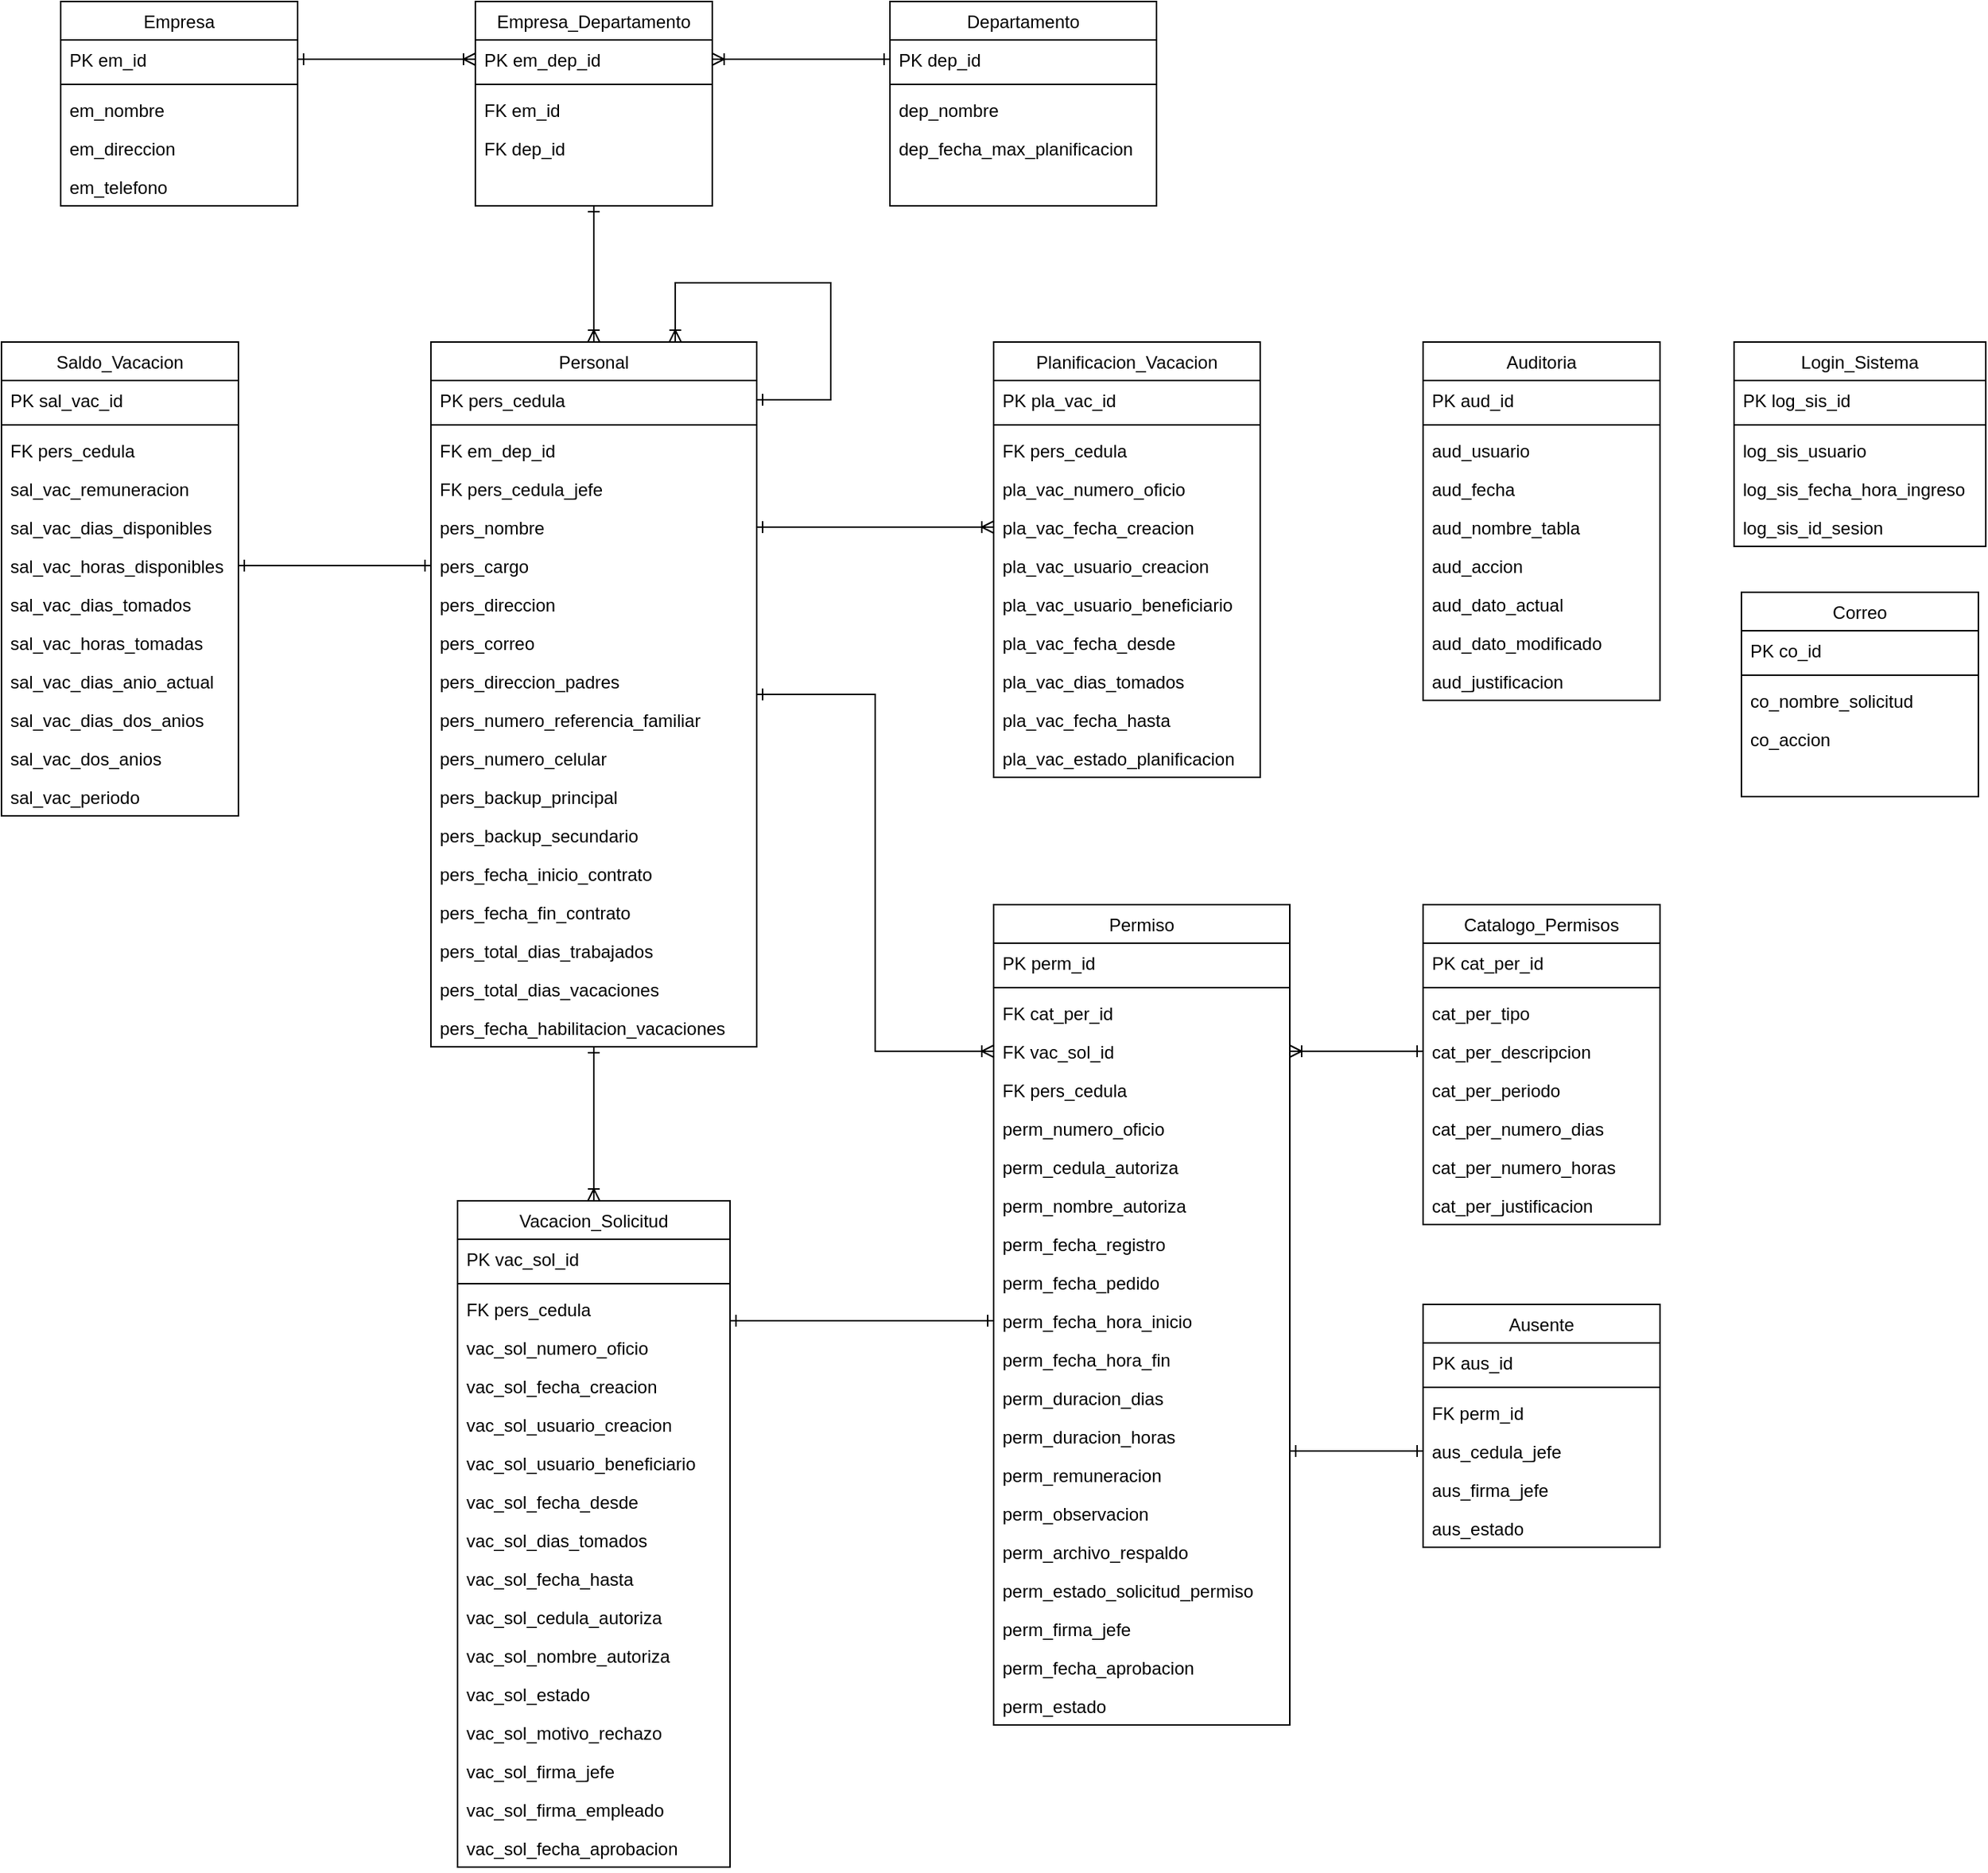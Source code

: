 <mxfile version="21.6.5" type="device">
  <diagram id="C5RBs43oDa-KdzZeNtuy" name="Page-1">
    <mxGraphModel dx="505" dy="548" grid="1" gridSize="10" guides="1" tooltips="1" connect="1" arrows="1" fold="1" page="1" pageScale="1" pageWidth="827" pageHeight="1169" math="0" shadow="0">
      <root>
        <mxCell id="WIyWlLk6GJQsqaUBKTNV-0" />
        <mxCell id="WIyWlLk6GJQsqaUBKTNV-1" parent="WIyWlLk6GJQsqaUBKTNV-0" />
        <mxCell id="GemlMQ67e22NF1-h0GbQ-167" style="edgeStyle=orthogonalEdgeStyle;rounded=0;orthogonalLoop=1;jettySize=auto;html=1;entryX=0.5;entryY=0;entryDx=0;entryDy=0;startArrow=ERone;startFill=0;endArrow=ERoneToMany;endFill=0;" parent="WIyWlLk6GJQsqaUBKTNV-1" source="zkfFHV4jXpPFQw0GAbJ--0" target="GemlMQ67e22NF1-h0GbQ-8" edge="1">
          <mxGeometry relative="1" as="geometry" />
        </mxCell>
        <mxCell id="zkfFHV4jXpPFQw0GAbJ--0" value="Empresa_Departamento" style="swimlane;fontStyle=0;align=center;verticalAlign=top;childLayout=stackLayout;horizontal=1;startSize=26;horizontalStack=0;resizeParent=1;resizeLast=0;collapsible=1;marginBottom=0;rounded=0;shadow=0;strokeWidth=1;" parent="WIyWlLk6GJQsqaUBKTNV-1" vertex="1">
          <mxGeometry x="1340" y="80" width="160" height="138" as="geometry">
            <mxRectangle x="230" y="140" width="160" height="26" as="alternateBounds" />
          </mxGeometry>
        </mxCell>
        <mxCell id="zkfFHV4jXpPFQw0GAbJ--1" value="PK em_dep_id" style="text;align=left;verticalAlign=top;spacingLeft=4;spacingRight=4;overflow=hidden;rotatable=0;points=[[0,0.5],[1,0.5]];portConstraint=eastwest;" parent="zkfFHV4jXpPFQw0GAbJ--0" vertex="1">
          <mxGeometry y="26" width="160" height="26" as="geometry" />
        </mxCell>
        <mxCell id="zkfFHV4jXpPFQw0GAbJ--4" value="" style="line;html=1;strokeWidth=1;align=left;verticalAlign=middle;spacingTop=-1;spacingLeft=3;spacingRight=3;rotatable=0;labelPosition=right;points=[];portConstraint=eastwest;" parent="zkfFHV4jXpPFQw0GAbJ--0" vertex="1">
          <mxGeometry y="52" width="160" height="8" as="geometry" />
        </mxCell>
        <mxCell id="zkfFHV4jXpPFQw0GAbJ--5" value="FK em_id" style="text;align=left;verticalAlign=top;spacingLeft=4;spacingRight=4;overflow=hidden;rotatable=0;points=[[0,0.5],[1,0.5]];portConstraint=eastwest;" parent="zkfFHV4jXpPFQw0GAbJ--0" vertex="1">
          <mxGeometry y="60" width="160" height="26" as="geometry" />
        </mxCell>
        <mxCell id="GemlMQ67e22NF1-h0GbQ-72" value="FK dep_id" style="text;align=left;verticalAlign=top;spacingLeft=4;spacingRight=4;overflow=hidden;rotatable=0;points=[[0,0.5],[1,0.5]];portConstraint=eastwest;rounded=0;shadow=0;html=0;" parent="zkfFHV4jXpPFQw0GAbJ--0" vertex="1">
          <mxGeometry y="86" width="160" height="26" as="geometry" />
        </mxCell>
        <mxCell id="GemlMQ67e22NF1-h0GbQ-169" style="edgeStyle=orthogonalEdgeStyle;rounded=0;orthogonalLoop=1;jettySize=auto;html=1;entryX=0;entryY=0.5;entryDx=0;entryDy=0;exitX=1;exitY=0.5;exitDx=0;exitDy=0;startArrow=ERone;startFill=0;endArrow=ERoneToMany;endFill=0;" parent="WIyWlLk6GJQsqaUBKTNV-1" source="zkfFHV4jXpPFQw0GAbJ--14" target="zkfFHV4jXpPFQw0GAbJ--1" edge="1">
          <mxGeometry relative="1" as="geometry" />
        </mxCell>
        <mxCell id="zkfFHV4jXpPFQw0GAbJ--13" value="Empresa" style="swimlane;fontStyle=0;align=center;verticalAlign=top;childLayout=stackLayout;horizontal=1;startSize=26;horizontalStack=0;resizeParent=1;resizeLast=0;collapsible=1;marginBottom=0;rounded=0;shadow=0;strokeWidth=1;" parent="WIyWlLk6GJQsqaUBKTNV-1" vertex="1">
          <mxGeometry x="1060" y="80" width="160" height="138" as="geometry">
            <mxRectangle x="340" y="380" width="170" height="26" as="alternateBounds" />
          </mxGeometry>
        </mxCell>
        <mxCell id="zkfFHV4jXpPFQw0GAbJ--14" value="PK em_id" style="text;align=left;verticalAlign=top;spacingLeft=4;spacingRight=4;overflow=hidden;rotatable=0;points=[[0,0.5],[1,0.5]];portConstraint=eastwest;" parent="zkfFHV4jXpPFQw0GAbJ--13" vertex="1">
          <mxGeometry y="26" width="160" height="26" as="geometry" />
        </mxCell>
        <mxCell id="zkfFHV4jXpPFQw0GAbJ--15" value="" style="line;html=1;strokeWidth=1;align=left;verticalAlign=middle;spacingTop=-1;spacingLeft=3;spacingRight=3;rotatable=0;labelPosition=right;points=[];portConstraint=eastwest;" parent="zkfFHV4jXpPFQw0GAbJ--13" vertex="1">
          <mxGeometry y="52" width="160" height="8" as="geometry" />
        </mxCell>
        <mxCell id="GemlMQ67e22NF1-h0GbQ-68" value="em_nombre" style="text;align=left;verticalAlign=top;spacingLeft=4;spacingRight=4;overflow=hidden;rotatable=0;points=[[0,0.5],[1,0.5]];portConstraint=eastwest;rounded=0;shadow=0;html=0;" parent="zkfFHV4jXpPFQw0GAbJ--13" vertex="1">
          <mxGeometry y="60" width="160" height="26" as="geometry" />
        </mxCell>
        <mxCell id="GemlMQ67e22NF1-h0GbQ-69" value="em_direccion" style="text;align=left;verticalAlign=top;spacingLeft=4;spacingRight=4;overflow=hidden;rotatable=0;points=[[0,0.5],[1,0.5]];portConstraint=eastwest;rounded=0;shadow=0;html=0;" parent="zkfFHV4jXpPFQw0GAbJ--13" vertex="1">
          <mxGeometry y="86" width="160" height="26" as="geometry" />
        </mxCell>
        <mxCell id="GemlMQ67e22NF1-h0GbQ-6" value="em_telefono" style="text;align=left;verticalAlign=top;spacingLeft=4;spacingRight=4;overflow=hidden;rotatable=0;points=[[0,0.5],[1,0.5]];portConstraint=eastwest;rounded=0;shadow=0;html=0;" parent="zkfFHV4jXpPFQw0GAbJ--13" vertex="1">
          <mxGeometry y="112" width="160" height="26" as="geometry" />
        </mxCell>
        <mxCell id="GemlMQ67e22NF1-h0GbQ-0" value="Departamento" style="swimlane;fontStyle=0;align=center;verticalAlign=top;childLayout=stackLayout;horizontal=1;startSize=26;horizontalStack=0;resizeParent=1;resizeLast=0;collapsible=1;marginBottom=0;rounded=0;shadow=0;strokeWidth=1;" parent="WIyWlLk6GJQsqaUBKTNV-1" vertex="1">
          <mxGeometry x="1620" y="80" width="180" height="138" as="geometry">
            <mxRectangle x="230" y="140" width="160" height="26" as="alternateBounds" />
          </mxGeometry>
        </mxCell>
        <mxCell id="GemlMQ67e22NF1-h0GbQ-2" value="PK dep_id" style="text;align=left;verticalAlign=top;spacingLeft=4;spacingRight=4;overflow=hidden;rotatable=0;points=[[0,0.5],[1,0.5]];portConstraint=eastwest;rounded=0;shadow=0;html=0;" parent="GemlMQ67e22NF1-h0GbQ-0" vertex="1">
          <mxGeometry y="26" width="180" height="26" as="geometry" />
        </mxCell>
        <mxCell id="GemlMQ67e22NF1-h0GbQ-4" value="" style="line;html=1;strokeWidth=1;align=left;verticalAlign=middle;spacingTop=-1;spacingLeft=3;spacingRight=3;rotatable=0;labelPosition=right;points=[];portConstraint=eastwest;" parent="GemlMQ67e22NF1-h0GbQ-0" vertex="1">
          <mxGeometry y="52" width="180" height="8" as="geometry" />
        </mxCell>
        <mxCell id="GemlMQ67e22NF1-h0GbQ-5" value="dep_nombre" style="text;align=left;verticalAlign=top;spacingLeft=4;spacingRight=4;overflow=hidden;rotatable=0;points=[[0,0.5],[1,0.5]];portConstraint=eastwest;" parent="GemlMQ67e22NF1-h0GbQ-0" vertex="1">
          <mxGeometry y="60" width="180" height="26" as="geometry" />
        </mxCell>
        <mxCell id="GemlMQ67e22NF1-h0GbQ-70" value="dep_fecha_max_planificacion" style="text;align=left;verticalAlign=top;spacingLeft=4;spacingRight=4;overflow=hidden;rotatable=0;points=[[0,0.5],[1,0.5]];portConstraint=eastwest;rounded=0;shadow=0;html=0;" parent="GemlMQ67e22NF1-h0GbQ-0" vertex="1">
          <mxGeometry y="86" width="180" height="26" as="geometry" />
        </mxCell>
        <mxCell id="GemlMQ67e22NF1-h0GbQ-168" style="edgeStyle=orthogonalEdgeStyle;rounded=0;orthogonalLoop=1;jettySize=auto;html=1;entryX=1;entryY=0.5;entryDx=0;entryDy=0;exitX=0;exitY=0.5;exitDx=0;exitDy=0;startArrow=ERone;startFill=0;endArrow=ERone;endFill=0;" parent="WIyWlLk6GJQsqaUBKTNV-1" source="GemlMQ67e22NF1-h0GbQ-78" target="GemlMQ67e22NF1-h0GbQ-98" edge="1">
          <mxGeometry relative="1" as="geometry" />
        </mxCell>
        <mxCell id="GemlMQ67e22NF1-h0GbQ-174" style="edgeStyle=orthogonalEdgeStyle;rounded=0;orthogonalLoop=1;jettySize=auto;html=1;entryX=0;entryY=0.5;entryDx=0;entryDy=0;exitX=1;exitY=0.5;exitDx=0;exitDy=0;startArrow=ERone;startFill=0;endArrow=ERoneToMany;endFill=0;" parent="WIyWlLk6GJQsqaUBKTNV-1" source="GemlMQ67e22NF1-h0GbQ-74" target="GemlMQ67e22NF1-h0GbQ-100" edge="1">
          <mxGeometry relative="1" as="geometry" />
        </mxCell>
        <mxCell id="GemlMQ67e22NF1-h0GbQ-175" style="edgeStyle=orthogonalEdgeStyle;rounded=0;orthogonalLoop=1;jettySize=auto;html=1;entryX=0;entryY=0.5;entryDx=0;entryDy=0;startArrow=ERone;startFill=0;endArrow=ERoneToMany;endFill=0;" parent="WIyWlLk6GJQsqaUBKTNV-1" source="GemlMQ67e22NF1-h0GbQ-8" target="GemlMQ67e22NF1-h0GbQ-133" edge="1">
          <mxGeometry relative="1" as="geometry" />
        </mxCell>
        <mxCell id="GemlMQ67e22NF1-h0GbQ-176" style="edgeStyle=orthogonalEdgeStyle;rounded=0;orthogonalLoop=1;jettySize=auto;html=1;entryX=0.5;entryY=0;entryDx=0;entryDy=0;startArrow=ERone;startFill=0;endArrow=ERoneToMany;endFill=0;" parent="WIyWlLk6GJQsqaUBKTNV-1" source="GemlMQ67e22NF1-h0GbQ-8" target="GemlMQ67e22NF1-h0GbQ-38" edge="1">
          <mxGeometry relative="1" as="geometry" />
        </mxCell>
        <mxCell id="GemlMQ67e22NF1-h0GbQ-8" value="Personal" style="swimlane;fontStyle=0;align=center;verticalAlign=top;childLayout=stackLayout;horizontal=1;startSize=26;horizontalStack=0;resizeParent=1;resizeLast=0;collapsible=1;marginBottom=0;rounded=0;shadow=0;strokeWidth=1;" parent="WIyWlLk6GJQsqaUBKTNV-1" vertex="1">
          <mxGeometry x="1310" y="310" width="220" height="476" as="geometry">
            <mxRectangle x="230" y="140" width="160" height="26" as="alternateBounds" />
          </mxGeometry>
        </mxCell>
        <mxCell id="GemlMQ67e22NF1-h0GbQ-9" value="PK pers_cedula" style="text;align=left;verticalAlign=top;spacingLeft=4;spacingRight=4;overflow=hidden;rotatable=0;points=[[0,0.5],[1,0.5]];portConstraint=eastwest;" parent="GemlMQ67e22NF1-h0GbQ-8" vertex="1">
          <mxGeometry y="26" width="220" height="26" as="geometry" />
        </mxCell>
        <mxCell id="GemlMQ67e22NF1-h0GbQ-12" value="" style="line;html=1;strokeWidth=1;align=left;verticalAlign=middle;spacingTop=-1;spacingLeft=3;spacingRight=3;rotatable=0;labelPosition=right;points=[];portConstraint=eastwest;" parent="GemlMQ67e22NF1-h0GbQ-8" vertex="1">
          <mxGeometry y="52" width="220" height="8" as="geometry" />
        </mxCell>
        <mxCell id="GemlMQ67e22NF1-h0GbQ-13" value="FK em_dep_id" style="text;align=left;verticalAlign=top;spacingLeft=4;spacingRight=4;overflow=hidden;rotatable=0;points=[[0,0.5],[1,0.5]];portConstraint=eastwest;" parent="GemlMQ67e22NF1-h0GbQ-8" vertex="1">
          <mxGeometry y="60" width="220" height="26" as="geometry" />
        </mxCell>
        <mxCell id="GemlMQ67e22NF1-h0GbQ-172" style="edgeStyle=orthogonalEdgeStyle;rounded=0;orthogonalLoop=1;jettySize=auto;html=1;entryX=0.75;entryY=0;entryDx=0;entryDy=0;exitX=1;exitY=0.5;exitDx=0;exitDy=0;startArrow=ERone;startFill=0;endArrow=ERoneToMany;endFill=0;" parent="GemlMQ67e22NF1-h0GbQ-8" source="GemlMQ67e22NF1-h0GbQ-9" target="GemlMQ67e22NF1-h0GbQ-8" edge="1">
          <mxGeometry relative="1" as="geometry">
            <Array as="points">
              <mxPoint x="270" y="39" />
              <mxPoint x="270" y="-40" />
              <mxPoint x="165" y="-40" />
            </Array>
          </mxGeometry>
        </mxCell>
        <mxCell id="GemlMQ67e22NF1-h0GbQ-76" value="FK pers_cedula_jefe" style="text;align=left;verticalAlign=top;spacingLeft=4;spacingRight=4;overflow=hidden;rotatable=0;points=[[0,0.5],[1,0.5]];portConstraint=eastwest;" parent="GemlMQ67e22NF1-h0GbQ-8" vertex="1">
          <mxGeometry y="86" width="220" height="26" as="geometry" />
        </mxCell>
        <mxCell id="GemlMQ67e22NF1-h0GbQ-74" value="pers_nombre" style="text;align=left;verticalAlign=top;spacingLeft=4;spacingRight=4;overflow=hidden;rotatable=0;points=[[0,0.5],[1,0.5]];portConstraint=eastwest;rounded=0;shadow=0;html=0;" parent="GemlMQ67e22NF1-h0GbQ-8" vertex="1">
          <mxGeometry y="112" width="220" height="26" as="geometry" />
        </mxCell>
        <mxCell id="GemlMQ67e22NF1-h0GbQ-78" value="pers_cargo" style="text;align=left;verticalAlign=top;spacingLeft=4;spacingRight=4;overflow=hidden;rotatable=0;points=[[0,0.5],[1,0.5]];portConstraint=eastwest;" parent="GemlMQ67e22NF1-h0GbQ-8" vertex="1">
          <mxGeometry y="138" width="220" height="26" as="geometry" />
        </mxCell>
        <mxCell id="GemlMQ67e22NF1-h0GbQ-77" value="pers_direccion" style="text;align=left;verticalAlign=top;spacingLeft=4;spacingRight=4;overflow=hidden;rotatable=0;points=[[0,0.5],[1,0.5]];portConstraint=eastwest;" parent="GemlMQ67e22NF1-h0GbQ-8" vertex="1">
          <mxGeometry y="164" width="220" height="26" as="geometry" />
        </mxCell>
        <mxCell id="GemlMQ67e22NF1-h0GbQ-87" value="pers_correo" style="text;align=left;verticalAlign=top;spacingLeft=4;spacingRight=4;overflow=hidden;rotatable=0;points=[[0,0.5],[1,0.5]];portConstraint=eastwest;rounded=0;shadow=0;html=0;" parent="GemlMQ67e22NF1-h0GbQ-8" vertex="1">
          <mxGeometry y="190" width="220" height="26" as="geometry" />
        </mxCell>
        <mxCell id="GemlMQ67e22NF1-h0GbQ-75" value="pers_direccion_padres" style="text;align=left;verticalAlign=top;spacingLeft=4;spacingRight=4;overflow=hidden;rotatable=0;points=[[0,0.5],[1,0.5]];portConstraint=eastwest;rounded=0;shadow=0;html=0;" parent="GemlMQ67e22NF1-h0GbQ-8" vertex="1">
          <mxGeometry y="216" width="220" height="26" as="geometry" />
        </mxCell>
        <mxCell id="GemlMQ67e22NF1-h0GbQ-86" value="pers_numero_referencia_familiar" style="text;align=left;verticalAlign=top;spacingLeft=4;spacingRight=4;overflow=hidden;rotatable=0;points=[[0,0.5],[1,0.5]];portConstraint=eastwest;rounded=0;shadow=0;html=0;" parent="GemlMQ67e22NF1-h0GbQ-8" vertex="1">
          <mxGeometry y="242" width="220" height="26" as="geometry" />
        </mxCell>
        <mxCell id="GemlMQ67e22NF1-h0GbQ-85" value="pers_numero_celular" style="text;align=left;verticalAlign=top;spacingLeft=4;spacingRight=4;overflow=hidden;rotatable=0;points=[[0,0.5],[1,0.5]];portConstraint=eastwest;rounded=0;shadow=0;html=0;" parent="GemlMQ67e22NF1-h0GbQ-8" vertex="1">
          <mxGeometry y="268" width="220" height="26" as="geometry" />
        </mxCell>
        <mxCell id="GemlMQ67e22NF1-h0GbQ-83" value="pers_backup_principal" style="text;align=left;verticalAlign=top;spacingLeft=4;spacingRight=4;overflow=hidden;rotatable=0;points=[[0,0.5],[1,0.5]];portConstraint=eastwest;rounded=0;shadow=0;html=0;" parent="GemlMQ67e22NF1-h0GbQ-8" vertex="1">
          <mxGeometry y="294" width="220" height="26" as="geometry" />
        </mxCell>
        <mxCell id="GemlMQ67e22NF1-h0GbQ-84" value="pers_backup_secundario" style="text;align=left;verticalAlign=top;spacingLeft=4;spacingRight=4;overflow=hidden;rotatable=0;points=[[0,0.5],[1,0.5]];portConstraint=eastwest;rounded=0;shadow=0;html=0;" parent="GemlMQ67e22NF1-h0GbQ-8" vertex="1">
          <mxGeometry y="320" width="220" height="26" as="geometry" />
        </mxCell>
        <mxCell id="GemlMQ67e22NF1-h0GbQ-82" value="pers_fecha_inicio_contrato" style="text;align=left;verticalAlign=top;spacingLeft=4;spacingRight=4;overflow=hidden;rotatable=0;points=[[0,0.5],[1,0.5]];portConstraint=eastwest;rounded=0;shadow=0;html=0;" parent="GemlMQ67e22NF1-h0GbQ-8" vertex="1">
          <mxGeometry y="346" width="220" height="26" as="geometry" />
        </mxCell>
        <mxCell id="GemlMQ67e22NF1-h0GbQ-81" value="pers_fecha_fin_contrato" style="text;align=left;verticalAlign=top;spacingLeft=4;spacingRight=4;overflow=hidden;rotatable=0;points=[[0,0.5],[1,0.5]];portConstraint=eastwest;rounded=0;shadow=0;html=0;" parent="GemlMQ67e22NF1-h0GbQ-8" vertex="1">
          <mxGeometry y="372" width="220" height="26" as="geometry" />
        </mxCell>
        <mxCell id="GemlMQ67e22NF1-h0GbQ-80" value="pers_total_dias_trabajados" style="text;align=left;verticalAlign=top;spacingLeft=4;spacingRight=4;overflow=hidden;rotatable=0;points=[[0,0.5],[1,0.5]];portConstraint=eastwest;rounded=0;shadow=0;html=0;" parent="GemlMQ67e22NF1-h0GbQ-8" vertex="1">
          <mxGeometry y="398" width="220" height="26" as="geometry" />
        </mxCell>
        <mxCell id="GemlMQ67e22NF1-h0GbQ-79" value="pers_total_dias_vacaciones" style="text;align=left;verticalAlign=top;spacingLeft=4;spacingRight=4;overflow=hidden;rotatable=0;points=[[0,0.5],[1,0.5]];portConstraint=eastwest;rounded=0;shadow=0;html=0;" parent="GemlMQ67e22NF1-h0GbQ-8" vertex="1">
          <mxGeometry y="424" width="220" height="26" as="geometry" />
        </mxCell>
        <mxCell id="GemlMQ67e22NF1-h0GbQ-73" value="pers_fecha_habilitacion_vacaciones" style="text;align=left;verticalAlign=top;spacingLeft=4;spacingRight=4;overflow=hidden;rotatable=0;points=[[0,0.5],[1,0.5]];portConstraint=eastwest;rounded=0;shadow=0;html=0;" parent="GemlMQ67e22NF1-h0GbQ-8" vertex="1">
          <mxGeometry y="450" width="220" height="26" as="geometry" />
        </mxCell>
        <mxCell id="GemlMQ67e22NF1-h0GbQ-14" value="Planificacion_Vacacion" style="swimlane;fontStyle=0;align=center;verticalAlign=top;childLayout=stackLayout;horizontal=1;startSize=26;horizontalStack=0;resizeParent=1;resizeLast=0;collapsible=1;marginBottom=0;rounded=0;shadow=0;strokeWidth=1;" parent="WIyWlLk6GJQsqaUBKTNV-1" vertex="1">
          <mxGeometry x="1690" y="310" width="180" height="294" as="geometry">
            <mxRectangle x="230" y="140" width="160" height="26" as="alternateBounds" />
          </mxGeometry>
        </mxCell>
        <mxCell id="GemlMQ67e22NF1-h0GbQ-15" value="PK pla_vac_id" style="text;align=left;verticalAlign=top;spacingLeft=4;spacingRight=4;overflow=hidden;rotatable=0;points=[[0,0.5],[1,0.5]];portConstraint=eastwest;" parent="GemlMQ67e22NF1-h0GbQ-14" vertex="1">
          <mxGeometry y="26" width="180" height="26" as="geometry" />
        </mxCell>
        <mxCell id="GemlMQ67e22NF1-h0GbQ-18" value="" style="line;html=1;strokeWidth=1;align=left;verticalAlign=middle;spacingTop=-1;spacingLeft=3;spacingRight=3;rotatable=0;labelPosition=right;points=[];portConstraint=eastwest;" parent="GemlMQ67e22NF1-h0GbQ-14" vertex="1">
          <mxGeometry y="52" width="180" height="8" as="geometry" />
        </mxCell>
        <mxCell id="GemlMQ67e22NF1-h0GbQ-19" value="FK pers_cedula" style="text;align=left;verticalAlign=top;spacingLeft=4;spacingRight=4;overflow=hidden;rotatable=0;points=[[0,0.5],[1,0.5]];portConstraint=eastwest;" parent="GemlMQ67e22NF1-h0GbQ-14" vertex="1">
          <mxGeometry y="60" width="180" height="26" as="geometry" />
        </mxCell>
        <mxCell id="GemlMQ67e22NF1-h0GbQ-89" value="pla_vac_numero_oficio" style="text;align=left;verticalAlign=top;spacingLeft=4;spacingRight=4;overflow=hidden;rotatable=0;points=[[0,0.5],[1,0.5]];portConstraint=eastwest;rounded=0;shadow=0;html=0;" parent="GemlMQ67e22NF1-h0GbQ-14" vertex="1">
          <mxGeometry y="86" width="180" height="26" as="geometry" />
        </mxCell>
        <mxCell id="GemlMQ67e22NF1-h0GbQ-100" value="pla_vac_fecha_creacion" style="text;align=left;verticalAlign=top;spacingLeft=4;spacingRight=4;overflow=hidden;rotatable=0;points=[[0,0.5],[1,0.5]];portConstraint=eastwest;rounded=0;shadow=0;html=0;" parent="GemlMQ67e22NF1-h0GbQ-14" vertex="1">
          <mxGeometry y="112" width="180" height="26" as="geometry" />
        </mxCell>
        <mxCell id="GemlMQ67e22NF1-h0GbQ-101" value="pla_vac_usuario_creacion" style="text;align=left;verticalAlign=top;spacingLeft=4;spacingRight=4;overflow=hidden;rotatable=0;points=[[0,0.5],[1,0.5]];portConstraint=eastwest;rounded=0;shadow=0;html=0;" parent="GemlMQ67e22NF1-h0GbQ-14" vertex="1">
          <mxGeometry y="138" width="180" height="26" as="geometry" />
        </mxCell>
        <mxCell id="GemlMQ67e22NF1-h0GbQ-104" value="pla_vac_usuario_beneficiario" style="text;align=left;verticalAlign=top;spacingLeft=4;spacingRight=4;overflow=hidden;rotatable=0;points=[[0,0.5],[1,0.5]];portConstraint=eastwest;rounded=0;shadow=0;html=0;" parent="GemlMQ67e22NF1-h0GbQ-14" vertex="1">
          <mxGeometry y="164" width="180" height="26" as="geometry" />
        </mxCell>
        <mxCell id="GemlMQ67e22NF1-h0GbQ-103" value="pla_vac_fecha_desde" style="text;align=left;verticalAlign=top;spacingLeft=4;spacingRight=4;overflow=hidden;rotatable=0;points=[[0,0.5],[1,0.5]];portConstraint=eastwest;rounded=0;shadow=0;html=0;" parent="GemlMQ67e22NF1-h0GbQ-14" vertex="1">
          <mxGeometry y="190" width="180" height="26" as="geometry" />
        </mxCell>
        <mxCell id="GemlMQ67e22NF1-h0GbQ-102" value="pla_vac_dias_tomados" style="text;align=left;verticalAlign=top;spacingLeft=4;spacingRight=4;overflow=hidden;rotatable=0;points=[[0,0.5],[1,0.5]];portConstraint=eastwest;rounded=0;shadow=0;html=0;" parent="GemlMQ67e22NF1-h0GbQ-14" vertex="1">
          <mxGeometry y="216" width="180" height="26" as="geometry" />
        </mxCell>
        <mxCell id="GemlMQ67e22NF1-h0GbQ-99" value="pla_vac_fecha_hasta" style="text;align=left;verticalAlign=top;spacingLeft=4;spacingRight=4;overflow=hidden;rotatable=0;points=[[0,0.5],[1,0.5]];portConstraint=eastwest;rounded=0;shadow=0;html=0;" parent="GemlMQ67e22NF1-h0GbQ-14" vertex="1">
          <mxGeometry y="242" width="180" height="26" as="geometry" />
        </mxCell>
        <mxCell id="GemlMQ67e22NF1-h0GbQ-88" value="pla_vac_estado_planificacion" style="text;align=left;verticalAlign=top;spacingLeft=4;spacingRight=4;overflow=hidden;rotatable=0;points=[[0,0.5],[1,0.5]];portConstraint=eastwest;rounded=0;shadow=0;html=0;" parent="GemlMQ67e22NF1-h0GbQ-14" vertex="1">
          <mxGeometry y="268" width="180" height="26" as="geometry" />
        </mxCell>
        <mxCell id="GemlMQ67e22NF1-h0GbQ-20" value="Saldo_Vacacion" style="swimlane;fontStyle=0;align=center;verticalAlign=top;childLayout=stackLayout;horizontal=1;startSize=26;horizontalStack=0;resizeParent=1;resizeLast=0;collapsible=1;marginBottom=0;rounded=0;shadow=0;strokeWidth=1;" parent="WIyWlLk6GJQsqaUBKTNV-1" vertex="1">
          <mxGeometry x="1020" y="310" width="160" height="320" as="geometry">
            <mxRectangle x="230" y="140" width="160" height="26" as="alternateBounds" />
          </mxGeometry>
        </mxCell>
        <mxCell id="GemlMQ67e22NF1-h0GbQ-21" value="PK sal_vac_id" style="text;align=left;verticalAlign=top;spacingLeft=4;spacingRight=4;overflow=hidden;rotatable=0;points=[[0,0.5],[1,0.5]];portConstraint=eastwest;" parent="GemlMQ67e22NF1-h0GbQ-20" vertex="1">
          <mxGeometry y="26" width="160" height="26" as="geometry" />
        </mxCell>
        <mxCell id="GemlMQ67e22NF1-h0GbQ-24" value="" style="line;html=1;strokeWidth=1;align=left;verticalAlign=middle;spacingTop=-1;spacingLeft=3;spacingRight=3;rotatable=0;labelPosition=right;points=[];portConstraint=eastwest;" parent="GemlMQ67e22NF1-h0GbQ-20" vertex="1">
          <mxGeometry y="52" width="160" height="8" as="geometry" />
        </mxCell>
        <mxCell id="GemlMQ67e22NF1-h0GbQ-25" value="FK pers_cedula" style="text;align=left;verticalAlign=top;spacingLeft=4;spacingRight=4;overflow=hidden;rotatable=0;points=[[0,0.5],[1,0.5]];portConstraint=eastwest;" parent="GemlMQ67e22NF1-h0GbQ-20" vertex="1">
          <mxGeometry y="60" width="160" height="26" as="geometry" />
        </mxCell>
        <mxCell id="GemlMQ67e22NF1-h0GbQ-92" value="sal_vac_remuneracion" style="text;align=left;verticalAlign=top;spacingLeft=4;spacingRight=4;overflow=hidden;rotatable=0;points=[[0,0.5],[1,0.5]];portConstraint=eastwest;" parent="GemlMQ67e22NF1-h0GbQ-20" vertex="1">
          <mxGeometry y="86" width="160" height="26" as="geometry" />
        </mxCell>
        <mxCell id="GemlMQ67e22NF1-h0GbQ-94" value="sal_vac_dias_disponibles" style="text;align=left;verticalAlign=top;spacingLeft=4;spacingRight=4;overflow=hidden;rotatable=0;points=[[0,0.5],[1,0.5]];portConstraint=eastwest;" parent="GemlMQ67e22NF1-h0GbQ-20" vertex="1">
          <mxGeometry y="112" width="160" height="26" as="geometry" />
        </mxCell>
        <mxCell id="GemlMQ67e22NF1-h0GbQ-98" value="sal_vac_horas_disponibles" style="text;align=left;verticalAlign=top;spacingLeft=4;spacingRight=4;overflow=hidden;rotatable=0;points=[[0,0.5],[1,0.5]];portConstraint=eastwest;" parent="GemlMQ67e22NF1-h0GbQ-20" vertex="1">
          <mxGeometry y="138" width="160" height="26" as="geometry" />
        </mxCell>
        <mxCell id="GemlMQ67e22NF1-h0GbQ-97" value="sal_vac_dias_tomados" style="text;align=left;verticalAlign=top;spacingLeft=4;spacingRight=4;overflow=hidden;rotatable=0;points=[[0,0.5],[1,0.5]];portConstraint=eastwest;" parent="GemlMQ67e22NF1-h0GbQ-20" vertex="1">
          <mxGeometry y="164" width="160" height="26" as="geometry" />
        </mxCell>
        <mxCell id="GemlMQ67e22NF1-h0GbQ-96" value="sal_vac_horas_tomadas" style="text;align=left;verticalAlign=top;spacingLeft=4;spacingRight=4;overflow=hidden;rotatable=0;points=[[0,0.5],[1,0.5]];portConstraint=eastwest;" parent="GemlMQ67e22NF1-h0GbQ-20" vertex="1">
          <mxGeometry y="190" width="160" height="26" as="geometry" />
        </mxCell>
        <mxCell id="GemlMQ67e22NF1-h0GbQ-95" value="sal_vac_dias_anio_actual" style="text;align=left;verticalAlign=top;spacingLeft=4;spacingRight=4;overflow=hidden;rotatable=0;points=[[0,0.5],[1,0.5]];portConstraint=eastwest;" parent="GemlMQ67e22NF1-h0GbQ-20" vertex="1">
          <mxGeometry y="216" width="160" height="26" as="geometry" />
        </mxCell>
        <mxCell id="GemlMQ67e22NF1-h0GbQ-93" value="sal_vac_dias_dos_anios" style="text;align=left;verticalAlign=top;spacingLeft=4;spacingRight=4;overflow=hidden;rotatable=0;points=[[0,0.5],[1,0.5]];portConstraint=eastwest;" parent="GemlMQ67e22NF1-h0GbQ-20" vertex="1">
          <mxGeometry y="242" width="160" height="26" as="geometry" />
        </mxCell>
        <mxCell id="GemlMQ67e22NF1-h0GbQ-90" value="sal_vac_dos_anios" style="text;align=left;verticalAlign=top;spacingLeft=4;spacingRight=4;overflow=hidden;rotatable=0;points=[[0,0.5],[1,0.5]];portConstraint=eastwest;rounded=0;shadow=0;html=0;" parent="GemlMQ67e22NF1-h0GbQ-20" vertex="1">
          <mxGeometry y="268" width="160" height="26" as="geometry" />
        </mxCell>
        <mxCell id="GemlMQ67e22NF1-h0GbQ-91" value="sal_vac_periodo" style="text;align=left;verticalAlign=top;spacingLeft=4;spacingRight=4;overflow=hidden;rotatable=0;points=[[0,0.5],[1,0.5]];portConstraint=eastwest;rounded=0;shadow=0;html=0;" parent="GemlMQ67e22NF1-h0GbQ-20" vertex="1">
          <mxGeometry y="294" width="160" height="26" as="geometry" />
        </mxCell>
        <mxCell id="GemlMQ67e22NF1-h0GbQ-178" style="edgeStyle=orthogonalEdgeStyle;rounded=0;orthogonalLoop=1;jettySize=auto;html=1;entryX=0;entryY=0.5;entryDx=0;entryDy=0;startArrow=ERoneToMany;startFill=0;endArrow=ERone;endFill=0;" parent="WIyWlLk6GJQsqaUBKTNV-1" source="GemlMQ67e22NF1-h0GbQ-26" target="GemlMQ67e22NF1-h0GbQ-120" edge="1">
          <mxGeometry relative="1" as="geometry">
            <Array as="points">
              <mxPoint x="1910" y="789" />
              <mxPoint x="1910" y="789" />
            </Array>
          </mxGeometry>
        </mxCell>
        <mxCell id="GemlMQ67e22NF1-h0GbQ-180" style="edgeStyle=orthogonalEdgeStyle;rounded=0;orthogonalLoop=1;jettySize=auto;html=1;entryX=0;entryY=0.5;entryDx=0;entryDy=0;startArrow=ERone;startFill=0;endArrow=ERone;endFill=0;" parent="WIyWlLk6GJQsqaUBKTNV-1" source="GemlMQ67e22NF1-h0GbQ-26" target="GemlMQ67e22NF1-h0GbQ-142" edge="1">
          <mxGeometry relative="1" as="geometry">
            <Array as="points">
              <mxPoint x="1920" y="1059" />
              <mxPoint x="1920" y="1059" />
            </Array>
          </mxGeometry>
        </mxCell>
        <mxCell id="GemlMQ67e22NF1-h0GbQ-26" value="Permiso" style="swimlane;fontStyle=0;align=center;verticalAlign=top;childLayout=stackLayout;horizontal=1;startSize=26;horizontalStack=0;resizeParent=1;resizeLast=0;collapsible=1;marginBottom=0;rounded=0;shadow=0;strokeWidth=1;" parent="WIyWlLk6GJQsqaUBKTNV-1" vertex="1">
          <mxGeometry x="1690" y="690" width="200" height="554" as="geometry">
            <mxRectangle x="230" y="140" width="160" height="26" as="alternateBounds" />
          </mxGeometry>
        </mxCell>
        <mxCell id="GemlMQ67e22NF1-h0GbQ-27" value="PK perm_id" style="text;align=left;verticalAlign=top;spacingLeft=4;spacingRight=4;overflow=hidden;rotatable=0;points=[[0,0.5],[1,0.5]];portConstraint=eastwest;" parent="GemlMQ67e22NF1-h0GbQ-26" vertex="1">
          <mxGeometry y="26" width="200" height="26" as="geometry" />
        </mxCell>
        <mxCell id="GemlMQ67e22NF1-h0GbQ-30" value="" style="line;html=1;strokeWidth=1;align=left;verticalAlign=middle;spacingTop=-1;spacingLeft=3;spacingRight=3;rotatable=0;labelPosition=right;points=[];portConstraint=eastwest;" parent="GemlMQ67e22NF1-h0GbQ-26" vertex="1">
          <mxGeometry y="52" width="200" height="8" as="geometry" />
        </mxCell>
        <mxCell id="GemlMQ67e22NF1-h0GbQ-122" value="FK cat_per_id" style="text;align=left;verticalAlign=top;spacingLeft=4;spacingRight=4;overflow=hidden;rotatable=0;points=[[0,0.5],[1,0.5]];portConstraint=eastwest;rounded=0;shadow=0;html=0;" parent="GemlMQ67e22NF1-h0GbQ-26" vertex="1">
          <mxGeometry y="60" width="200" height="26" as="geometry" />
        </mxCell>
        <mxCell id="GemlMQ67e22NF1-h0GbQ-133" value="FK vac_sol_id" style="text;align=left;verticalAlign=top;spacingLeft=4;spacingRight=4;overflow=hidden;rotatable=0;points=[[0,0.5],[1,0.5]];portConstraint=eastwest;rounded=0;shadow=0;html=0;" parent="GemlMQ67e22NF1-h0GbQ-26" vertex="1">
          <mxGeometry y="86" width="200" height="26" as="geometry" />
        </mxCell>
        <mxCell id="GemlMQ67e22NF1-h0GbQ-140" value="FK pers_cedula" style="text;align=left;verticalAlign=top;spacingLeft=4;spacingRight=4;overflow=hidden;rotatable=0;points=[[0,0.5],[1,0.5]];portConstraint=eastwest;rounded=0;shadow=0;html=0;" parent="GemlMQ67e22NF1-h0GbQ-26" vertex="1">
          <mxGeometry y="112" width="200" height="26" as="geometry" />
        </mxCell>
        <mxCell id="GemlMQ67e22NF1-h0GbQ-139" value="perm_numero_oficio" style="text;align=left;verticalAlign=top;spacingLeft=4;spacingRight=4;overflow=hidden;rotatable=0;points=[[0,0.5],[1,0.5]];portConstraint=eastwest;rounded=0;shadow=0;html=0;" parent="GemlMQ67e22NF1-h0GbQ-26" vertex="1">
          <mxGeometry y="138" width="200" height="26" as="geometry" />
        </mxCell>
        <mxCell id="GemlMQ67e22NF1-h0GbQ-138" value="perm_cedula_autoriza" style="text;align=left;verticalAlign=top;spacingLeft=4;spacingRight=4;overflow=hidden;rotatable=0;points=[[0,0.5],[1,0.5]];portConstraint=eastwest;rounded=0;shadow=0;html=0;" parent="GemlMQ67e22NF1-h0GbQ-26" vertex="1">
          <mxGeometry y="164" width="200" height="26" as="geometry" />
        </mxCell>
        <mxCell id="GemlMQ67e22NF1-h0GbQ-137" value="perm_nombre_autoriza" style="text;align=left;verticalAlign=top;spacingLeft=4;spacingRight=4;overflow=hidden;rotatable=0;points=[[0,0.5],[1,0.5]];portConstraint=eastwest;rounded=0;shadow=0;html=0;" parent="GemlMQ67e22NF1-h0GbQ-26" vertex="1">
          <mxGeometry y="190" width="200" height="26" as="geometry" />
        </mxCell>
        <mxCell id="GemlMQ67e22NF1-h0GbQ-136" value="perm_fecha_registro" style="text;align=left;verticalAlign=top;spacingLeft=4;spacingRight=4;overflow=hidden;rotatable=0;points=[[0,0.5],[1,0.5]];portConstraint=eastwest;rounded=0;shadow=0;html=0;" parent="GemlMQ67e22NF1-h0GbQ-26" vertex="1">
          <mxGeometry y="216" width="200" height="26" as="geometry" />
        </mxCell>
        <mxCell id="GemlMQ67e22NF1-h0GbQ-135" value="perm_fecha_pedido" style="text;align=left;verticalAlign=top;spacingLeft=4;spacingRight=4;overflow=hidden;rotatable=0;points=[[0,0.5],[1,0.5]];portConstraint=eastwest;rounded=0;shadow=0;html=0;" parent="GemlMQ67e22NF1-h0GbQ-26" vertex="1">
          <mxGeometry y="242" width="200" height="26" as="geometry" />
        </mxCell>
        <mxCell id="GemlMQ67e22NF1-h0GbQ-134" value="perm_fecha_hora_inicio" style="text;align=left;verticalAlign=top;spacingLeft=4;spacingRight=4;overflow=hidden;rotatable=0;points=[[0,0.5],[1,0.5]];portConstraint=eastwest;rounded=0;shadow=0;html=0;" parent="GemlMQ67e22NF1-h0GbQ-26" vertex="1">
          <mxGeometry y="268" width="200" height="26" as="geometry" />
        </mxCell>
        <mxCell id="GemlMQ67e22NF1-h0GbQ-127" value="perm_fecha_hora_fin" style="text;align=left;verticalAlign=top;spacingLeft=4;spacingRight=4;overflow=hidden;rotatable=0;points=[[0,0.5],[1,0.5]];portConstraint=eastwest;rounded=0;shadow=0;html=0;" parent="GemlMQ67e22NF1-h0GbQ-26" vertex="1">
          <mxGeometry y="294" width="200" height="26" as="geometry" />
        </mxCell>
        <mxCell id="GemlMQ67e22NF1-h0GbQ-132" value="perm_duracion_dias" style="text;align=left;verticalAlign=top;spacingLeft=4;spacingRight=4;overflow=hidden;rotatable=0;points=[[0,0.5],[1,0.5]];portConstraint=eastwest;rounded=0;shadow=0;html=0;" parent="GemlMQ67e22NF1-h0GbQ-26" vertex="1">
          <mxGeometry y="320" width="200" height="26" as="geometry" />
        </mxCell>
        <mxCell id="GemlMQ67e22NF1-h0GbQ-131" value="perm_duracion_horas" style="text;align=left;verticalAlign=top;spacingLeft=4;spacingRight=4;overflow=hidden;rotatable=0;points=[[0,0.5],[1,0.5]];portConstraint=eastwest;rounded=0;shadow=0;html=0;" parent="GemlMQ67e22NF1-h0GbQ-26" vertex="1">
          <mxGeometry y="346" width="200" height="26" as="geometry" />
        </mxCell>
        <mxCell id="GemlMQ67e22NF1-h0GbQ-130" value="perm_remuneracion" style="text;align=left;verticalAlign=top;spacingLeft=4;spacingRight=4;overflow=hidden;rotatable=0;points=[[0,0.5],[1,0.5]];portConstraint=eastwest;rounded=0;shadow=0;html=0;" parent="GemlMQ67e22NF1-h0GbQ-26" vertex="1">
          <mxGeometry y="372" width="200" height="26" as="geometry" />
        </mxCell>
        <mxCell id="GemlMQ67e22NF1-h0GbQ-129" value="perm_observacion" style="text;align=left;verticalAlign=top;spacingLeft=4;spacingRight=4;overflow=hidden;rotatable=0;points=[[0,0.5],[1,0.5]];portConstraint=eastwest;rounded=0;shadow=0;html=0;" parent="GemlMQ67e22NF1-h0GbQ-26" vertex="1">
          <mxGeometry y="398" width="200" height="26" as="geometry" />
        </mxCell>
        <mxCell id="GemlMQ67e22NF1-h0GbQ-128" value="perm_archivo_respaldo" style="text;align=left;verticalAlign=top;spacingLeft=4;spacingRight=4;overflow=hidden;rotatable=0;points=[[0,0.5],[1,0.5]];portConstraint=eastwest;rounded=0;shadow=0;html=0;" parent="GemlMQ67e22NF1-h0GbQ-26" vertex="1">
          <mxGeometry y="424" width="200" height="26" as="geometry" />
        </mxCell>
        <mxCell id="GemlMQ67e22NF1-h0GbQ-125" value="perm_estado_solicitud_permiso" style="text;align=left;verticalAlign=top;spacingLeft=4;spacingRight=4;overflow=hidden;rotatable=0;points=[[0,0.5],[1,0.5]];portConstraint=eastwest;rounded=0;shadow=0;html=0;" parent="GemlMQ67e22NF1-h0GbQ-26" vertex="1">
          <mxGeometry y="450" width="200" height="26" as="geometry" />
        </mxCell>
        <mxCell id="GemlMQ67e22NF1-h0GbQ-124" value="perm_firma_jefe" style="text;align=left;verticalAlign=top;spacingLeft=4;spacingRight=4;overflow=hidden;rotatable=0;points=[[0,0.5],[1,0.5]];portConstraint=eastwest;rounded=0;shadow=0;html=0;" parent="GemlMQ67e22NF1-h0GbQ-26" vertex="1">
          <mxGeometry y="476" width="200" height="26" as="geometry" />
        </mxCell>
        <mxCell id="GemlMQ67e22NF1-h0GbQ-123" value="perm_fecha_aprobacion" style="text;align=left;verticalAlign=top;spacingLeft=4;spacingRight=4;overflow=hidden;rotatable=0;points=[[0,0.5],[1,0.5]];portConstraint=eastwest;rounded=0;shadow=0;html=0;" parent="GemlMQ67e22NF1-h0GbQ-26" vertex="1">
          <mxGeometry y="502" width="200" height="26" as="geometry" />
        </mxCell>
        <mxCell id="GemlMQ67e22NF1-h0GbQ-31" value="perm_estado" style="text;align=left;verticalAlign=top;spacingLeft=4;spacingRight=4;overflow=hidden;rotatable=0;points=[[0,0.5],[1,0.5]];portConstraint=eastwest;" parent="GemlMQ67e22NF1-h0GbQ-26" vertex="1">
          <mxGeometry y="528" width="200" height="26" as="geometry" />
        </mxCell>
        <mxCell id="GemlMQ67e22NF1-h0GbQ-32" value="Catalogo_Permisos" style="swimlane;fontStyle=0;align=center;verticalAlign=top;childLayout=stackLayout;horizontal=1;startSize=26;horizontalStack=0;resizeParent=1;resizeLast=0;collapsible=1;marginBottom=0;rounded=0;shadow=0;strokeWidth=1;" parent="WIyWlLk6GJQsqaUBKTNV-1" vertex="1">
          <mxGeometry x="1980" y="690" width="160" height="216" as="geometry">
            <mxRectangle x="230" y="140" width="160" height="26" as="alternateBounds" />
          </mxGeometry>
        </mxCell>
        <mxCell id="GemlMQ67e22NF1-h0GbQ-33" value="PK cat_per_id" style="text;align=left;verticalAlign=top;spacingLeft=4;spacingRight=4;overflow=hidden;rotatable=0;points=[[0,0.5],[1,0.5]];portConstraint=eastwest;" parent="GemlMQ67e22NF1-h0GbQ-32" vertex="1">
          <mxGeometry y="26" width="160" height="26" as="geometry" />
        </mxCell>
        <mxCell id="GemlMQ67e22NF1-h0GbQ-36" value="" style="line;html=1;strokeWidth=1;align=left;verticalAlign=middle;spacingTop=-1;spacingLeft=3;spacingRight=3;rotatable=0;labelPosition=right;points=[];portConstraint=eastwest;" parent="GemlMQ67e22NF1-h0GbQ-32" vertex="1">
          <mxGeometry y="52" width="160" height="8" as="geometry" />
        </mxCell>
        <mxCell id="GemlMQ67e22NF1-h0GbQ-37" value="cat_per_tipo" style="text;align=left;verticalAlign=top;spacingLeft=4;spacingRight=4;overflow=hidden;rotatable=0;points=[[0,0.5],[1,0.5]];portConstraint=eastwest;" parent="GemlMQ67e22NF1-h0GbQ-32" vertex="1">
          <mxGeometry y="60" width="160" height="26" as="geometry" />
        </mxCell>
        <mxCell id="GemlMQ67e22NF1-h0GbQ-120" value="cat_per_descripcion" style="text;align=left;verticalAlign=top;spacingLeft=4;spacingRight=4;overflow=hidden;rotatable=0;points=[[0,0.5],[1,0.5]];portConstraint=eastwest;" parent="GemlMQ67e22NF1-h0GbQ-32" vertex="1">
          <mxGeometry y="86" width="160" height="26" as="geometry" />
        </mxCell>
        <mxCell id="GemlMQ67e22NF1-h0GbQ-121" value="cat_per_periodo" style="text;align=left;verticalAlign=top;spacingLeft=4;spacingRight=4;overflow=hidden;rotatable=0;points=[[0,0.5],[1,0.5]];portConstraint=eastwest;" parent="GemlMQ67e22NF1-h0GbQ-32" vertex="1">
          <mxGeometry y="112" width="160" height="26" as="geometry" />
        </mxCell>
        <mxCell id="GemlMQ67e22NF1-h0GbQ-119" value="cat_per_numero_dias" style="text;align=left;verticalAlign=top;spacingLeft=4;spacingRight=4;overflow=hidden;rotatable=0;points=[[0,0.5],[1,0.5]];portConstraint=eastwest;" parent="GemlMQ67e22NF1-h0GbQ-32" vertex="1">
          <mxGeometry y="138" width="160" height="26" as="geometry" />
        </mxCell>
        <mxCell id="GemlMQ67e22NF1-h0GbQ-34" value="cat_per_numero_horas" style="text;align=left;verticalAlign=top;spacingLeft=4;spacingRight=4;overflow=hidden;rotatable=0;points=[[0,0.5],[1,0.5]];portConstraint=eastwest;rounded=0;shadow=0;html=0;" parent="GemlMQ67e22NF1-h0GbQ-32" vertex="1">
          <mxGeometry y="164" width="160" height="26" as="geometry" />
        </mxCell>
        <mxCell id="GemlMQ67e22NF1-h0GbQ-118" value="cat_per_justificacion" style="text;align=left;verticalAlign=top;spacingLeft=4;spacingRight=4;overflow=hidden;rotatable=0;points=[[0,0.5],[1,0.5]];portConstraint=eastwest;rounded=0;shadow=0;html=0;" parent="GemlMQ67e22NF1-h0GbQ-32" vertex="1">
          <mxGeometry y="190" width="160" height="26" as="geometry" />
        </mxCell>
        <mxCell id="GemlMQ67e22NF1-h0GbQ-181" style="edgeStyle=orthogonalEdgeStyle;rounded=0;orthogonalLoop=1;jettySize=auto;html=1;entryX=0;entryY=0.5;entryDx=0;entryDy=0;startArrow=ERone;startFill=0;endArrow=ERone;endFill=0;" parent="WIyWlLk6GJQsqaUBKTNV-1" source="GemlMQ67e22NF1-h0GbQ-38" target="GemlMQ67e22NF1-h0GbQ-134" edge="1">
          <mxGeometry relative="1" as="geometry">
            <Array as="points">
              <mxPoint x="1560" y="971" />
              <mxPoint x="1560" y="971" />
            </Array>
          </mxGeometry>
        </mxCell>
        <mxCell id="GemlMQ67e22NF1-h0GbQ-38" value="Vacacion_Solicitud" style="swimlane;fontStyle=0;align=center;verticalAlign=top;childLayout=stackLayout;horizontal=1;startSize=26;horizontalStack=0;resizeParent=1;resizeLast=0;collapsible=1;marginBottom=0;rounded=0;shadow=0;strokeWidth=1;" parent="WIyWlLk6GJQsqaUBKTNV-1" vertex="1">
          <mxGeometry x="1328" y="890" width="184" height="450" as="geometry">
            <mxRectangle x="230" y="140" width="160" height="26" as="alternateBounds" />
          </mxGeometry>
        </mxCell>
        <mxCell id="GemlMQ67e22NF1-h0GbQ-39" value="PK vac_sol_id" style="text;align=left;verticalAlign=top;spacingLeft=4;spacingRight=4;overflow=hidden;rotatable=0;points=[[0,0.5],[1,0.5]];portConstraint=eastwest;" parent="GemlMQ67e22NF1-h0GbQ-38" vertex="1">
          <mxGeometry y="26" width="184" height="26" as="geometry" />
        </mxCell>
        <mxCell id="GemlMQ67e22NF1-h0GbQ-42" value="" style="line;html=1;strokeWidth=1;align=left;verticalAlign=middle;spacingTop=-1;spacingLeft=3;spacingRight=3;rotatable=0;labelPosition=right;points=[];portConstraint=eastwest;" parent="GemlMQ67e22NF1-h0GbQ-38" vertex="1">
          <mxGeometry y="52" width="184" height="8" as="geometry" />
        </mxCell>
        <mxCell id="GemlMQ67e22NF1-h0GbQ-43" value="FK pers_cedula" style="text;align=left;verticalAlign=top;spacingLeft=4;spacingRight=4;overflow=hidden;rotatable=0;points=[[0,0.5],[1,0.5]];portConstraint=eastwest;" parent="GemlMQ67e22NF1-h0GbQ-38" vertex="1">
          <mxGeometry y="60" width="184" height="26" as="geometry" />
        </mxCell>
        <mxCell id="GemlMQ67e22NF1-h0GbQ-41" value="vac_sol_numero_oficio" style="text;align=left;verticalAlign=top;spacingLeft=4;spacingRight=4;overflow=hidden;rotatable=0;points=[[0,0.5],[1,0.5]];portConstraint=eastwest;rounded=0;shadow=0;html=0;" parent="GemlMQ67e22NF1-h0GbQ-38" vertex="1">
          <mxGeometry y="86" width="184" height="26" as="geometry" />
        </mxCell>
        <mxCell id="GemlMQ67e22NF1-h0GbQ-108" value="vac_sol_fecha_creacion" style="text;align=left;verticalAlign=top;spacingLeft=4;spacingRight=4;overflow=hidden;rotatable=0;points=[[0,0.5],[1,0.5]];portConstraint=eastwest;rounded=0;shadow=0;html=0;" parent="GemlMQ67e22NF1-h0GbQ-38" vertex="1">
          <mxGeometry y="112" width="184" height="26" as="geometry" />
        </mxCell>
        <mxCell id="GemlMQ67e22NF1-h0GbQ-112" value="vac_sol_usuario_creacion" style="text;align=left;verticalAlign=top;spacingLeft=4;spacingRight=4;overflow=hidden;rotatable=0;points=[[0,0.5],[1,0.5]];portConstraint=eastwest;rounded=0;shadow=0;html=0;" parent="GemlMQ67e22NF1-h0GbQ-38" vertex="1">
          <mxGeometry y="138" width="184" height="26" as="geometry" />
        </mxCell>
        <mxCell id="GemlMQ67e22NF1-h0GbQ-116" value="vac_sol_usuario_beneficiario" style="text;align=left;verticalAlign=top;spacingLeft=4;spacingRight=4;overflow=hidden;rotatable=0;points=[[0,0.5],[1,0.5]];portConstraint=eastwest;rounded=0;shadow=0;html=0;" parent="GemlMQ67e22NF1-h0GbQ-38" vertex="1">
          <mxGeometry y="164" width="184" height="26" as="geometry" />
        </mxCell>
        <mxCell id="GemlMQ67e22NF1-h0GbQ-117" value="vac_sol_fecha_desde" style="text;align=left;verticalAlign=top;spacingLeft=4;spacingRight=4;overflow=hidden;rotatable=0;points=[[0,0.5],[1,0.5]];portConstraint=eastwest;rounded=0;shadow=0;html=0;" parent="GemlMQ67e22NF1-h0GbQ-38" vertex="1">
          <mxGeometry y="190" width="184" height="26" as="geometry" />
        </mxCell>
        <mxCell id="GemlMQ67e22NF1-h0GbQ-115" value="vac_sol_dias_tomados" style="text;align=left;verticalAlign=top;spacingLeft=4;spacingRight=4;overflow=hidden;rotatable=0;points=[[0,0.5],[1,0.5]];portConstraint=eastwest;rounded=0;shadow=0;html=0;" parent="GemlMQ67e22NF1-h0GbQ-38" vertex="1">
          <mxGeometry y="216" width="184" height="26" as="geometry" />
        </mxCell>
        <mxCell id="GemlMQ67e22NF1-h0GbQ-114" value="vac_sol_fecha_hasta" style="text;align=left;verticalAlign=top;spacingLeft=4;spacingRight=4;overflow=hidden;rotatable=0;points=[[0,0.5],[1,0.5]];portConstraint=eastwest;rounded=0;shadow=0;html=0;" parent="GemlMQ67e22NF1-h0GbQ-38" vertex="1">
          <mxGeometry y="242" width="184" height="26" as="geometry" />
        </mxCell>
        <mxCell id="GemlMQ67e22NF1-h0GbQ-113" value="vac_sol_cedula_autoriza" style="text;align=left;verticalAlign=top;spacingLeft=4;spacingRight=4;overflow=hidden;rotatable=0;points=[[0,0.5],[1,0.5]];portConstraint=eastwest;rounded=0;shadow=0;html=0;" parent="GemlMQ67e22NF1-h0GbQ-38" vertex="1">
          <mxGeometry y="268" width="184" height="26" as="geometry" />
        </mxCell>
        <mxCell id="GemlMQ67e22NF1-h0GbQ-111" value="vac_sol_nombre_autoriza" style="text;align=left;verticalAlign=top;spacingLeft=4;spacingRight=4;overflow=hidden;rotatable=0;points=[[0,0.5],[1,0.5]];portConstraint=eastwest;rounded=0;shadow=0;html=0;" parent="GemlMQ67e22NF1-h0GbQ-38" vertex="1">
          <mxGeometry y="294" width="184" height="26" as="geometry" />
        </mxCell>
        <mxCell id="GemlMQ67e22NF1-h0GbQ-107" value="vac_sol_estado" style="text;align=left;verticalAlign=top;spacingLeft=4;spacingRight=4;overflow=hidden;rotatable=0;points=[[0,0.5],[1,0.5]];portConstraint=eastwest;rounded=0;shadow=0;html=0;" parent="GemlMQ67e22NF1-h0GbQ-38" vertex="1">
          <mxGeometry y="320" width="184" height="26" as="geometry" />
        </mxCell>
        <mxCell id="GemlMQ67e22NF1-h0GbQ-110" value="vac_sol_motivo_rechazo" style="text;align=left;verticalAlign=top;spacingLeft=4;spacingRight=4;overflow=hidden;rotatable=0;points=[[0,0.5],[1,0.5]];portConstraint=eastwest;rounded=0;shadow=0;html=0;" parent="GemlMQ67e22NF1-h0GbQ-38" vertex="1">
          <mxGeometry y="346" width="184" height="26" as="geometry" />
        </mxCell>
        <mxCell id="GemlMQ67e22NF1-h0GbQ-109" value="vac_sol_firma_jefe" style="text;align=left;verticalAlign=top;spacingLeft=4;spacingRight=4;overflow=hidden;rotatable=0;points=[[0,0.5],[1,0.5]];portConstraint=eastwest;rounded=0;shadow=0;html=0;" parent="GemlMQ67e22NF1-h0GbQ-38" vertex="1">
          <mxGeometry y="372" width="184" height="26" as="geometry" />
        </mxCell>
        <mxCell id="GemlMQ67e22NF1-h0GbQ-106" value="vac_sol_firma_empleado" style="text;align=left;verticalAlign=top;spacingLeft=4;spacingRight=4;overflow=hidden;rotatable=0;points=[[0,0.5],[1,0.5]];portConstraint=eastwest;rounded=0;shadow=0;html=0;" parent="GemlMQ67e22NF1-h0GbQ-38" vertex="1">
          <mxGeometry y="398" width="184" height="26" as="geometry" />
        </mxCell>
        <mxCell id="GemlMQ67e22NF1-h0GbQ-105" value="vac_sol_fecha_aprobacion" style="text;align=left;verticalAlign=top;spacingLeft=4;spacingRight=4;overflow=hidden;rotatable=0;points=[[0,0.5],[1,0.5]];portConstraint=eastwest;rounded=0;shadow=0;html=0;" parent="GemlMQ67e22NF1-h0GbQ-38" vertex="1">
          <mxGeometry y="424" width="184" height="26" as="geometry" />
        </mxCell>
        <mxCell id="GemlMQ67e22NF1-h0GbQ-44" value="Ausente" style="swimlane;fontStyle=0;align=center;verticalAlign=top;childLayout=stackLayout;horizontal=1;startSize=26;horizontalStack=0;resizeParent=1;resizeLast=0;collapsible=1;marginBottom=0;rounded=0;shadow=0;strokeWidth=1;" parent="WIyWlLk6GJQsqaUBKTNV-1" vertex="1">
          <mxGeometry x="1980" y="960" width="160" height="164" as="geometry">
            <mxRectangle x="230" y="140" width="160" height="26" as="alternateBounds" />
          </mxGeometry>
        </mxCell>
        <mxCell id="GemlMQ67e22NF1-h0GbQ-45" value="PK aus_id" style="text;align=left;verticalAlign=top;spacingLeft=4;spacingRight=4;overflow=hidden;rotatable=0;points=[[0,0.5],[1,0.5]];portConstraint=eastwest;" parent="GemlMQ67e22NF1-h0GbQ-44" vertex="1">
          <mxGeometry y="26" width="160" height="26" as="geometry" />
        </mxCell>
        <mxCell id="GemlMQ67e22NF1-h0GbQ-48" value="" style="line;html=1;strokeWidth=1;align=left;verticalAlign=middle;spacingTop=-1;spacingLeft=3;spacingRight=3;rotatable=0;labelPosition=right;points=[];portConstraint=eastwest;" parent="GemlMQ67e22NF1-h0GbQ-44" vertex="1">
          <mxGeometry y="52" width="160" height="8" as="geometry" />
        </mxCell>
        <mxCell id="GemlMQ67e22NF1-h0GbQ-49" value="FK perm_id" style="text;align=left;verticalAlign=top;spacingLeft=4;spacingRight=4;overflow=hidden;rotatable=0;points=[[0,0.5],[1,0.5]];portConstraint=eastwest;" parent="GemlMQ67e22NF1-h0GbQ-44" vertex="1">
          <mxGeometry y="60" width="160" height="26" as="geometry" />
        </mxCell>
        <mxCell id="GemlMQ67e22NF1-h0GbQ-142" value="aus_cedula_jefe" style="text;align=left;verticalAlign=top;spacingLeft=4;spacingRight=4;overflow=hidden;rotatable=0;points=[[0,0.5],[1,0.5]];portConstraint=eastwest;rounded=0;shadow=0;html=0;" parent="GemlMQ67e22NF1-h0GbQ-44" vertex="1">
          <mxGeometry y="86" width="160" height="26" as="geometry" />
        </mxCell>
        <mxCell id="GemlMQ67e22NF1-h0GbQ-144" value="aus_firma_jefe" style="text;align=left;verticalAlign=top;spacingLeft=4;spacingRight=4;overflow=hidden;rotatable=0;points=[[0,0.5],[1,0.5]];portConstraint=eastwest;rounded=0;shadow=0;html=0;" parent="GemlMQ67e22NF1-h0GbQ-44" vertex="1">
          <mxGeometry y="112" width="160" height="26" as="geometry" />
        </mxCell>
        <mxCell id="GemlMQ67e22NF1-h0GbQ-143" value="aus_estado" style="text;align=left;verticalAlign=top;spacingLeft=4;spacingRight=4;overflow=hidden;rotatable=0;points=[[0,0.5],[1,0.5]];portConstraint=eastwest;rounded=0;shadow=0;html=0;" parent="GemlMQ67e22NF1-h0GbQ-44" vertex="1">
          <mxGeometry y="138" width="160" height="26" as="geometry" />
        </mxCell>
        <mxCell id="GemlMQ67e22NF1-h0GbQ-50" value="Auditoria" style="swimlane;fontStyle=0;align=center;verticalAlign=top;childLayout=stackLayout;horizontal=1;startSize=26;horizontalStack=0;resizeParent=1;resizeLast=0;collapsible=1;marginBottom=0;rounded=0;shadow=0;strokeWidth=1;" parent="WIyWlLk6GJQsqaUBKTNV-1" vertex="1">
          <mxGeometry x="1980" y="310" width="160" height="242" as="geometry">
            <mxRectangle x="230" y="140" width="160" height="26" as="alternateBounds" />
          </mxGeometry>
        </mxCell>
        <mxCell id="GemlMQ67e22NF1-h0GbQ-51" value="PK aud_id" style="text;align=left;verticalAlign=top;spacingLeft=4;spacingRight=4;overflow=hidden;rotatable=0;points=[[0,0.5],[1,0.5]];portConstraint=eastwest;" parent="GemlMQ67e22NF1-h0GbQ-50" vertex="1">
          <mxGeometry y="26" width="160" height="26" as="geometry" />
        </mxCell>
        <mxCell id="GemlMQ67e22NF1-h0GbQ-54" value="" style="line;html=1;strokeWidth=1;align=left;verticalAlign=middle;spacingTop=-1;spacingLeft=3;spacingRight=3;rotatable=0;labelPosition=right;points=[];portConstraint=eastwest;" parent="GemlMQ67e22NF1-h0GbQ-50" vertex="1">
          <mxGeometry y="52" width="160" height="8" as="geometry" />
        </mxCell>
        <mxCell id="GemlMQ67e22NF1-h0GbQ-55" value="aud_usuario" style="text;align=left;verticalAlign=top;spacingLeft=4;spacingRight=4;overflow=hidden;rotatable=0;points=[[0,0.5],[1,0.5]];portConstraint=eastwest;" parent="GemlMQ67e22NF1-h0GbQ-50" vertex="1">
          <mxGeometry y="60" width="160" height="26" as="geometry" />
        </mxCell>
        <mxCell id="GemlMQ67e22NF1-h0GbQ-147" value="aud_fecha" style="text;align=left;verticalAlign=top;spacingLeft=4;spacingRight=4;overflow=hidden;rotatable=0;points=[[0,0.5],[1,0.5]];portConstraint=eastwest;rounded=0;shadow=0;html=0;" parent="GemlMQ67e22NF1-h0GbQ-50" vertex="1">
          <mxGeometry y="86" width="160" height="26" as="geometry" />
        </mxCell>
        <mxCell id="GemlMQ67e22NF1-h0GbQ-150" value="aud_nombre_tabla" style="text;align=left;verticalAlign=top;spacingLeft=4;spacingRight=4;overflow=hidden;rotatable=0;points=[[0,0.5],[1,0.5]];portConstraint=eastwest;rounded=0;shadow=0;html=0;" parent="GemlMQ67e22NF1-h0GbQ-50" vertex="1">
          <mxGeometry y="112" width="160" height="26" as="geometry" />
        </mxCell>
        <mxCell id="GemlMQ67e22NF1-h0GbQ-149" value="aud_accion" style="text;align=left;verticalAlign=top;spacingLeft=4;spacingRight=4;overflow=hidden;rotatable=0;points=[[0,0.5],[1,0.5]];portConstraint=eastwest;rounded=0;shadow=0;html=0;" parent="GemlMQ67e22NF1-h0GbQ-50" vertex="1">
          <mxGeometry y="138" width="160" height="26" as="geometry" />
        </mxCell>
        <mxCell id="GemlMQ67e22NF1-h0GbQ-148" value="aud_dato_actual" style="text;align=left;verticalAlign=top;spacingLeft=4;spacingRight=4;overflow=hidden;rotatable=0;points=[[0,0.5],[1,0.5]];portConstraint=eastwest;rounded=0;shadow=0;html=0;" parent="GemlMQ67e22NF1-h0GbQ-50" vertex="1">
          <mxGeometry y="164" width="160" height="26" as="geometry" />
        </mxCell>
        <mxCell id="GemlMQ67e22NF1-h0GbQ-146" value="aud_dato_modificado" style="text;align=left;verticalAlign=top;spacingLeft=4;spacingRight=4;overflow=hidden;rotatable=0;points=[[0,0.5],[1,0.5]];portConstraint=eastwest;rounded=0;shadow=0;html=0;" parent="GemlMQ67e22NF1-h0GbQ-50" vertex="1">
          <mxGeometry y="190" width="160" height="26" as="geometry" />
        </mxCell>
        <mxCell id="GemlMQ67e22NF1-h0GbQ-145" value="aud_justificacion" style="text;align=left;verticalAlign=top;spacingLeft=4;spacingRight=4;overflow=hidden;rotatable=0;points=[[0,0.5],[1,0.5]];portConstraint=eastwest;rounded=0;shadow=0;html=0;" parent="GemlMQ67e22NF1-h0GbQ-50" vertex="1">
          <mxGeometry y="216" width="160" height="26" as="geometry" />
        </mxCell>
        <mxCell id="GemlMQ67e22NF1-h0GbQ-56" value="Login_Sistema" style="swimlane;fontStyle=0;align=center;verticalAlign=top;childLayout=stackLayout;horizontal=1;startSize=26;horizontalStack=0;resizeParent=1;resizeLast=0;collapsible=1;marginBottom=0;rounded=0;shadow=0;strokeWidth=1;" parent="WIyWlLk6GJQsqaUBKTNV-1" vertex="1">
          <mxGeometry x="2190" y="310" width="170" height="138" as="geometry">
            <mxRectangle x="230" y="140" width="160" height="26" as="alternateBounds" />
          </mxGeometry>
        </mxCell>
        <mxCell id="GemlMQ67e22NF1-h0GbQ-57" value="PK log_sis_id" style="text;align=left;verticalAlign=top;spacingLeft=4;spacingRight=4;overflow=hidden;rotatable=0;points=[[0,0.5],[1,0.5]];portConstraint=eastwest;" parent="GemlMQ67e22NF1-h0GbQ-56" vertex="1">
          <mxGeometry y="26" width="170" height="26" as="geometry" />
        </mxCell>
        <mxCell id="GemlMQ67e22NF1-h0GbQ-60" value="" style="line;html=1;strokeWidth=1;align=left;verticalAlign=middle;spacingTop=-1;spacingLeft=3;spacingRight=3;rotatable=0;labelPosition=right;points=[];portConstraint=eastwest;" parent="GemlMQ67e22NF1-h0GbQ-56" vertex="1">
          <mxGeometry y="52" width="170" height="8" as="geometry" />
        </mxCell>
        <mxCell id="GemlMQ67e22NF1-h0GbQ-61" value="log_sis_usuario" style="text;align=left;verticalAlign=top;spacingLeft=4;spacingRight=4;overflow=hidden;rotatable=0;points=[[0,0.5],[1,0.5]];portConstraint=eastwest;" parent="GemlMQ67e22NF1-h0GbQ-56" vertex="1">
          <mxGeometry y="60" width="170" height="26" as="geometry" />
        </mxCell>
        <mxCell id="GemlMQ67e22NF1-h0GbQ-151" value="log_sis_fecha_hora_ingreso" style="text;align=left;verticalAlign=top;spacingLeft=4;spacingRight=4;overflow=hidden;rotatable=0;points=[[0,0.5],[1,0.5]];portConstraint=eastwest;rounded=0;shadow=0;html=0;" parent="GemlMQ67e22NF1-h0GbQ-56" vertex="1">
          <mxGeometry y="86" width="170" height="26" as="geometry" />
        </mxCell>
        <mxCell id="GemlMQ67e22NF1-h0GbQ-152" value="log_sis_id_sesion" style="text;align=left;verticalAlign=top;spacingLeft=4;spacingRight=4;overflow=hidden;rotatable=0;points=[[0,0.5],[1,0.5]];portConstraint=eastwest;rounded=0;shadow=0;html=0;" parent="GemlMQ67e22NF1-h0GbQ-56" vertex="1">
          <mxGeometry y="112" width="170" height="26" as="geometry" />
        </mxCell>
        <mxCell id="GemlMQ67e22NF1-h0GbQ-154" value="Correo" style="swimlane;fontStyle=0;align=center;verticalAlign=top;childLayout=stackLayout;horizontal=1;startSize=26;horizontalStack=0;resizeParent=1;resizeLast=0;collapsible=1;marginBottom=0;rounded=0;shadow=0;strokeWidth=1;" parent="WIyWlLk6GJQsqaUBKTNV-1" vertex="1">
          <mxGeometry x="2195" y="479" width="160" height="138" as="geometry">
            <mxRectangle x="230" y="140" width="160" height="26" as="alternateBounds" />
          </mxGeometry>
        </mxCell>
        <mxCell id="GemlMQ67e22NF1-h0GbQ-155" value="PK co_id" style="text;align=left;verticalAlign=top;spacingLeft=4;spacingRight=4;overflow=hidden;rotatable=0;points=[[0,0.5],[1,0.5]];portConstraint=eastwest;" parent="GemlMQ67e22NF1-h0GbQ-154" vertex="1">
          <mxGeometry y="26" width="160" height="26" as="geometry" />
        </mxCell>
        <mxCell id="GemlMQ67e22NF1-h0GbQ-156" value="" style="line;html=1;strokeWidth=1;align=left;verticalAlign=middle;spacingTop=-1;spacingLeft=3;spacingRight=3;rotatable=0;labelPosition=right;points=[];portConstraint=eastwest;" parent="GemlMQ67e22NF1-h0GbQ-154" vertex="1">
          <mxGeometry y="52" width="160" height="8" as="geometry" />
        </mxCell>
        <mxCell id="GemlMQ67e22NF1-h0GbQ-157" value="co_nombre_solicitud" style="text;align=left;verticalAlign=top;spacingLeft=4;spacingRight=4;overflow=hidden;rotatable=0;points=[[0,0.5],[1,0.5]];portConstraint=eastwest;" parent="GemlMQ67e22NF1-h0GbQ-154" vertex="1">
          <mxGeometry y="60" width="160" height="26" as="geometry" />
        </mxCell>
        <mxCell id="GemlMQ67e22NF1-h0GbQ-158" value="co_accion" style="text;align=left;verticalAlign=top;spacingLeft=4;spacingRight=4;overflow=hidden;rotatable=0;points=[[0,0.5],[1,0.5]];portConstraint=eastwest;rounded=0;shadow=0;html=0;" parent="GemlMQ67e22NF1-h0GbQ-154" vertex="1">
          <mxGeometry y="86" width="160" height="26" as="geometry" />
        </mxCell>
        <mxCell id="GemlMQ67e22NF1-h0GbQ-170" style="edgeStyle=orthogonalEdgeStyle;rounded=0;orthogonalLoop=1;jettySize=auto;html=1;entryX=1;entryY=0.5;entryDx=0;entryDy=0;startArrow=ERone;startFill=0;endArrow=ERoneToMany;endFill=0;" parent="WIyWlLk6GJQsqaUBKTNV-1" source="GemlMQ67e22NF1-h0GbQ-2" target="zkfFHV4jXpPFQw0GAbJ--1" edge="1">
          <mxGeometry relative="1" as="geometry" />
        </mxCell>
      </root>
    </mxGraphModel>
  </diagram>
</mxfile>
